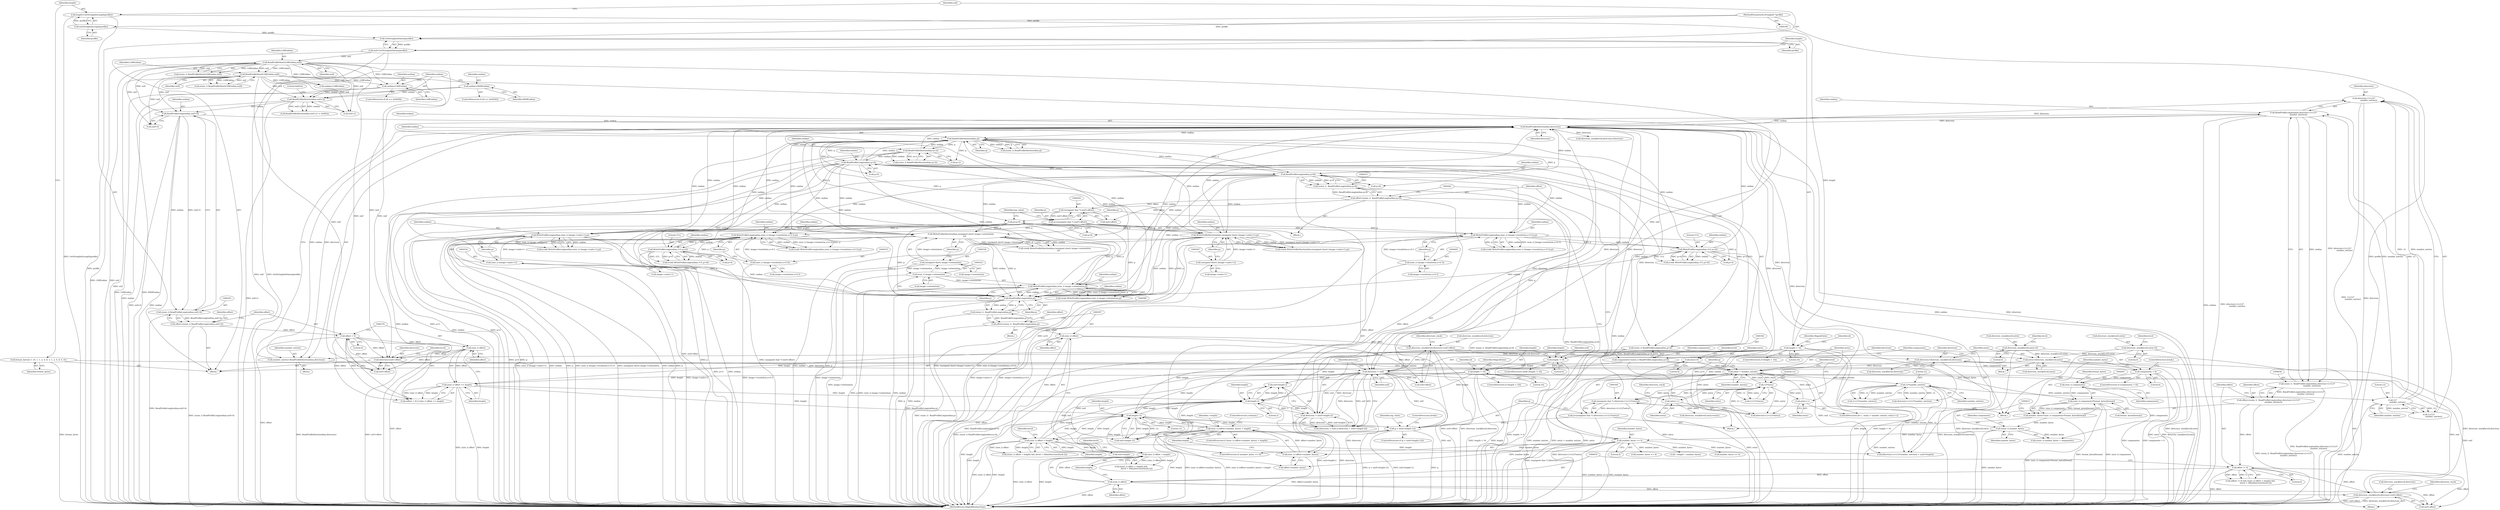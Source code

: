 digraph "0_ImageMagick_d8ab7f046587f2e9f734b687ba7e6e10147c294b_3@pointer" {
"1000661" [label="(Call,directory+2+(12*\n                number_entries))"];
"1000330" [label="(Call,ReadProfileShort(endian,directory))"];
"1000393" [label="(Call,ReadProfileLong(endian,q+4))"];
"1000377" [label="(Call,ReadProfileShort(endian,q+2))"];
"1000370" [label="(Call,ReadProfileShort(endian,q))"];
"1000506" [label="(Call,WriteProfileLong(endian,1UL,p+4))"];
"1000492" [label="(Call,WriteProfileLong(endian,(size_t) (image->resolution.y+0.5),p))"];
"1000434" [label="(Call,ReadProfileLong(endian,q+8))"];
"1000494" [label="(Call,(size_t) (image->resolution.y+0.5))"];
"1000423" [label="(Call,p=q+8)"];
"1000453" [label="(Call,p=(unsigned char *) (exif+offset))"];
"1000455" [label="(Call,(unsigned char *) (exif+offset))"];
"1000430" [label="(Call,offset=(ssize_t)  ReadProfileLong(endian,q+8))"];
"1000432" [label="(Call,(ssize_t)  ReadProfileLong(endian,q+8))"];
"1000564" [label="(Call,WriteProfileShort(endian,(unsigned short) (image->units+1),p))"];
"1000566" [label="(Call,(unsigned short) (image->units+1))"];
"1000533" [label="(Call,WriteProfileShort(endian,(unsigned short) image->orientation,\n            p))"];
"1000535" [label="(Call,(unsigned short) image->orientation)"];
"1000524" [label="(Call,(size_t) image->orientation)"];
"1000522" [label="(Call,WriteProfileLong(endian,(size_t) image->orientation,p))"];
"1000551" [label="(Call,WriteProfileLong(endian,(size_t) (image->units+1),p))"];
"1000553" [label="(Call,(size_t) (image->units+1))"];
"1000481" [label="(Call,WriteProfileLong(endian,1UL,p+4))"];
"1000467" [label="(Call,WriteProfileLong(endian,(size_t) (image->resolution.x+0.5),p))"];
"1000469" [label="(Call,(size_t) (image->resolution.x+0.5))"];
"1000358" [label="(Call,q > (exif+length-12))"];
"1000346" [label="(Call,q=(unsigned char *) (directory+2+(12*entry)))"];
"1000348" [label="(Call,(unsigned char *) (directory+2+(12*entry)))"];
"1000354" [label="(Call,12*entry)"];
"1000334" [label="(Call,entry < number_entries)"];
"1000289" [label="(Call,entry=0)"];
"1000337" [label="(Call,entry++)"];
"1000308" [label="(Call,entry=directory_stack[level].entry)"];
"1000694" [label="(Call,directory_stack[level].entry=0)"];
"1000633" [label="(Call,directory_stack[level].entry=0)"];
"1000613" [label="(Call,entry++)"];
"1000328" [label="(Call,number_entries=ReadProfileShort(endian,directory))"];
"1000317" [label="(Call,directory < exif)"];
"1000281" [label="(Call,directory=exif+offset)"];
"1000226" [label="(Call,ReadProfileShort(LSBEndian,exif))"];
"1000144" [label="(Call,ReadProfileShort(LSBEndian,exif))"];
"1000130" [label="(Call,exif=GetStringInfoDatum(profile))"];
"1000132" [label="(Call,GetStringInfoDatum(profile))"];
"1000128" [label="(Call,GetStringInfoLength(profile))"];
"1000110" [label="(MethodParameterIn,StringInfo *profile)"];
"1000275" [label="(Call,(size_t) offset)"];
"1000271" [label="(Call,offset < 0)"];
"1000260" [label="(Call,offset=(ssize_t) ReadProfileLong(endian,exif+4))"];
"1000262" [label="(Call,(ssize_t) ReadProfileLong(endian,exif+4))"];
"1000264" [label="(Call,ReadProfileLong(endian,exif+4))"];
"1000252" [label="(Call,ReadProfileShort(endian,exif+2))"];
"1000236" [label="(Call,endian=LSBEndian)"];
"1000244" [label="(Call,endian=MSBEndian)"];
"1000301" [label="(Call,directory=directory_stack[level].directory)"];
"1000624" [label="(Call,directory_stack[level].directory=exif+offset)"];
"1000596" [label="(Call,(size_t) offset)"];
"1000586" [label="(Call,offset=(ssize_t)  ReadProfileLong(endian,p))"];
"1000588" [label="(Call,(ssize_t)  ReadProfileLong(endian,p))"];
"1000590" [label="(Call,ReadProfileLong(endian,p))"];
"1000685" [label="(Call,directory_stack[level].directory=exif+offset)"];
"1000675" [label="(Call,(size_t) offset)"];
"1000670" [label="(Call,offset != 0)"];
"1000655" [label="(Call,offset=(ssize_t)  ReadProfileLong(endian,directory+2+(12*\n                number_entries)))"];
"1000657" [label="(Call,(ssize_t)  ReadProfileLong(endian,directory+2+(12*\n                number_entries)))"];
"1000659" [label="(Call,ReadProfileLong(endian,directory+2+(12*\n                number_entries)))"];
"1000665" [label="(Call,12*\n                number_entries)"];
"1000648" [label="(Call,12*number_entries)"];
"1000362" [label="(Call,length-12)"];
"1000674" [label="(Call,(size_t) offset < length)"];
"1000595" [label="(Call,(size_t) offset < length)"];
"1000440" [label="(Call,(size_t) (offset+number_bytes) > length)"];
"1000441" [label="(Call,(size_t) (offset+number_bytes))"];
"1000420" [label="(Call,number_bytes <= 4)"];
"1000414" [label="(Call,(ssize_t) number_bytes)"];
"1000403" [label="(Call,number_bytes=(size_t) components*format_bytes[format])"];
"1000405" [label="(Call,(size_t) components*format_bytes[format])"];
"1000406" [label="(Call,(size_t) components)"];
"1000399" [label="(Call,components < 0)"];
"1000389" [label="(Call,components=(ssize_t) ReadProfileLong(endian,q+4))"];
"1000391" [label="(Call,(ssize_t) ReadProfileLong(endian,q+4))"];
"1000122" [label="(Call,format_bytes[] = {0, 1, 1, 2, 4, 8, 1, 1, 2, 4, 8, 4, 8})"];
"1000274" [label="(Call,(size_t) offset >= length)"];
"1000217" [label="(Call,length < 16)"];
"1000157" [label="(Call,length != 0)"];
"1000135" [label="(Call,length < 16)"];
"1000126" [label="(Call,length=GetStringInfoLength(profile))"];
"1000324" [label="(Call,length-2)"];
"1000320" [label="(Call,directory > (exif+length-2))"];
"1000471" [label="(Call,image->resolution.x+0.5)"];
"1000468" [label="(Identifier,endian)"];
"1000339" [label="(Block,)"];
"1000634" [label="(Call,directory_stack[level].entry)"];
"1000246" [label="(Identifier,MSBEndian)"];
"1000142" [label="(Call,(ssize_t) ReadProfileShort(LSBEndian,exif))"];
"1000465" [label="(Call,(void) WriteProfileLong(endian,(size_t) (image->resolution.x+0.5),p))"];
"1000524" [label="(Call,(size_t) image->orientation)"];
"1000296" [label="(Identifier,level)"];
"1000232" [label="(ControlStructure,if (id == 0x4949))"];
"1000332" [label="(Identifier,directory)"];
"1000553" [label="(Call,(size_t) (image->units+1))"];
"1000257" [label="(Literal,0x002a)"];
"1000439" [label="(ControlStructure,if ((size_t) (offset+number_bytes) > length))"];
"1000298" [label="(Block,)"];
"1000334" [label="(Call,entry < number_entries)"];
"1000331" [label="(Identifier,endian)"];
"1000127" [label="(Identifier,length)"];
"1000630" [label="(Call,exif+offset)"];
"1000145" [label="(Identifier,LSBEndian)"];
"1000358" [label="(Call,q > (exif+length-12))"];
"1000555" [label="(Call,image->units+1)"];
"1000252" [label="(Call,ReadProfileShort(endian,exif+2))"];
"1000157" [label="(Call,length != 0)"];
"1000262" [label="(Call,(ssize_t) ReadProfileLong(endian,exif+4))"];
"1000354" [label="(Call,12*entry)"];
"1000646" [label="(Call,2+(12*number_entries))"];
"1000644" [label="(Call,directory+2+(12*number_entries))"];
"1000594" [label="(Call,((size_t) offset < length) && (level < (MaxDirectoryStack-2)))"];
"1000648" [label="(Call,12*number_entries)"];
"1000126" [label="(Call,length=GetStringInfoLength(profile))"];
"1000375" [label="(Call,(ssize_t) ReadProfileShort(endian,q+2))"];
"1000417" [label="(Identifier,components)"];
"1000663" [label="(Call,2+(12*\n                number_entries))"];
"1000409" [label="(Call,format_bytes[format])"];
"1000367" [label="(Identifier,tag_value)"];
"1000131" [label="(Identifier,exif)"];
"1000509" [label="(Call,p+4)"];
"1000702" [label="(Identifier,level)"];
"1000672" [label="(Literal,0)"];
"1000389" [label="(Call,components=(ssize_t) ReadProfileLong(endian,q+4))"];
"1000309" [label="(Identifier,entry)"];
"1000492" [label="(Call,WriteProfileLong(endian,(size_t) (image->resolution.y+0.5),p))"];
"1000360" [label="(Call,exif+length-12)"];
"1000504" [label="(Call,(void) WriteProfileLong(endian,1UL,p+4))"];
"1000129" [label="(Identifier,profile)"];
"1000282" [label="(Identifier,directory)"];
"1000363" [label="(Identifier,length)"];
"1000422" [label="(Literal,4)"];
"1000245" [label="(Identifier,endian)"];
"1000534" [label="(Identifier,endian)"];
"1000599" [label="(Identifier,length)"];
"1000139" [label="(Identifier,MagickFalse)"];
"1000455" [label="(Call,(unsigned char *) (exif+offset))"];
"1000390" [label="(Identifier,components)"];
"1000224" [label="(Call,(ssize_t) ReadProfileShort(LSBEndian,exif))"];
"1000429" [label="(Block,)"];
"1000461" [label="(Identifier,tag_value)"];
"1000529" [label="(Identifier,p)"];
"1000686" [label="(Call,directory_stack[level].directory)"];
"1000666" [label="(Literal,12)"];
"1000271" [label="(Call,offset < 0)"];
"1000614" [label="(Identifier,entry)"];
"1000446" [label="(Identifier,length)"];
"1000122" [label="(Call,format_bytes[] = {0, 1, 1, 2, 4, 8, 1, 1, 2, 4, 8, 4, 8})"];
"1000691" [label="(Call,exif+offset)"];
"1000156" [label="(ControlStructure,while (length != 0))"];
"1000454" [label="(Identifier,p)"];
"1000598" [label="(Identifier,offset)"];
"1000377" [label="(Call,ReadProfileShort(endian,q+2))"];
"1000141" [label="(Identifier,id)"];
"1000591" [label="(Identifier,endian)"];
"1000326" [label="(Literal,2)"];
"1000136" [label="(Identifier,length)"];
"1000669" [label="(Call,(offset != 0) && ((size_t) offset < length) &&\n                  (level < (MaxDirectoryStack-2)))"];
"1000483" [label="(Literal,1UL)"];
"1000493" [label="(Identifier,endian)"];
"1000503" [label="(Identifier,p)"];
"1000335" [label="(Identifier,entry)"];
"1000639" [label="(Literal,0)"];
"1000595" [label="(Call,(size_t) offset < length)"];
"1000657" [label="(Call,(ssize_t)  ReadProfileLong(endian,directory+2+(12*\n                number_entries)))"];
"1000566" [label="(Call,(unsigned short) (image->units+1))"];
"1000535" [label="(Call,(unsigned short) image->orientation)"];
"1000402" [label="(ControlStructure,break;)"];
"1000643" [label="(Call,(directory+2+(12*number_entries)) > (exif+length))"];
"1000223" [label="(Identifier,id)"];
"1000291" [label="(Literal,0)"];
"1000400" [label="(Identifier,components)"];
"1000588" [label="(Call,(ssize_t)  ReadProfileLong(endian,p))"];
"1000424" [label="(Identifier,p)"];
"1000506" [label="(Call,WriteProfileLong(endian,1UL,p+4))"];
"1000404" [label="(Identifier,number_bytes)"];
"1000660" [label="(Identifier,endian)"];
"1000111" [label="(Block,)"];
"1000440" [label="(Call,(size_t) (offset+number_bytes) > length)"];
"1000680" [label="(Identifier,level)"];
"1000586" [label="(Call,offset=(ssize_t)  ReadProfileLong(endian,p))"];
"1000484" [label="(Call,p+4)"];
"1000709" [label="(MethodReturn,MagickBooleanType)"];
"1000359" [label="(Identifier,q)"];
"1000362" [label="(Call,length-12)"];
"1000481" [label="(Call,WriteProfileLong(endian,1UL,p+4))"];
"1000277" [label="(Identifier,offset)"];
"1000395" [label="(Call,q+4)"];
"1000482" [label="(Identifier,endian)"];
"1000287" [label="(Identifier,level)"];
"1000508" [label="(Literal,1UL)"];
"1000651" [label="(Call,exif+length)"];
"1000260" [label="(Call,offset=(ssize_t) ReadProfileLong(endian,exif+4))"];
"1000244" [label="(Call,endian=MSBEndian)"];
"1000673" [label="(Call,((size_t) offset < length) &&\n                  (level < (MaxDirectoryStack-2)))"];
"1000251" [label="(Call,ReadProfileShort(endian,exif+2) != 0x002a)"];
"1000237" [label="(Identifier,endian)"];
"1000665" [label="(Call,12*\n                number_entries)"];
"1000684" [label="(Block,)"];
"1000549" [label="(Call,(void) WriteProfileLong(endian,(size_t) (image->units+1),p))"];
"1000221" [label="(Identifier,MagickFalse)"];
"1000144" [label="(Call,ReadProfileShort(LSBEndian,exif))"];
"1000135" [label="(Call,length < 16)"];
"1000522" [label="(Call,WriteProfileLong(endian,(size_t) image->orientation,p))"];
"1000447" [label="(ControlStructure,continue;)"];
"1000273" [label="(Literal,0)"];
"1000336" [label="(Identifier,number_entries)"];
"1000346" [label="(Call,q=(unsigned char *) (directory+2+(12*entry)))"];
"1000469" [label="(Call,(size_t) (image->resolution.x+0.5))"];
"1000537" [label="(Call,image->orientation)"];
"1000310" [label="(Call,directory_stack[level].entry)"];
"1000434" [label="(Call,ReadProfileLong(endian,q+8))"];
"1000110" [label="(MethodParameterIn,StringInfo *profile)"];
"1000662" [label="(Identifier,directory)"];
"1000453" [label="(Call,p=(unsigned char *) (exif+offset))"];
"1000562" [label="(Call,(void) WriteProfileShort(endian,(unsigned short) (image->units+1),p))"];
"1000217" [label="(Call,length < 16)"];
"1000435" [label="(Identifier,endian)"];
"1000289" [label="(Call,entry=0)"];
"1000320" [label="(Call,directory > (exif+length-2))"];
"1000371" [label="(Identifier,endian)"];
"1000695" [label="(Call,directory_stack[level].entry)"];
"1000303" [label="(Call,directory_stack[level].directory)"];
"1000432" [label="(Call,(ssize_t)  ReadProfileLong(endian,q+8))"];
"1000302" [label="(Identifier,directory)"];
"1000565" [label="(Identifier,endian)"];
"1000226" [label="(Call,ReadProfileShort(LSBEndian,exif))"];
"1000490" [label="(Call,(void) WriteProfileLong(endian,(size_t) (image->resolution.y+0.5),p))"];
"1000290" [label="(Identifier,entry)"];
"1000700" [label="(Literal,0)"];
"1000391" [label="(Call,(ssize_t) ReadProfileLong(endian,q+4))"];
"1000236" [label="(Call,endian=LSBEndian)"];
"1000421" [label="(Identifier,number_bytes)"];
"1000545" [label="(Call,number_bytes == 4)"];
"1000443" [label="(Call,offset+number_bytes)"];
"1000423" [label="(Call,p=q+8)"];
"1000408" [label="(Identifier,components)"];
"1000507" [label="(Identifier,endian)"];
"1000372" [label="(Identifier,q)"];
"1000368" [label="(Call,(ssize_t) ReadProfileShort(endian,q))"];
"1000270" [label="(Call,(offset < 0) || (size_t) offset >= length)"];
"1000540" [label="(Identifier,p)"];
"1000218" [label="(Identifier,length)"];
"1000641" [label="(Identifier,level)"];
"1000328" [label="(Call,number_entries=ReadProfileShort(endian,directory))"];
"1000450" [label="(Identifier,~length)"];
"1000123" [label="(Identifier,format_bytes)"];
"1000523" [label="(Identifier,endian)"];
"1000219" [label="(Literal,16)"];
"1000399" [label="(Call,components < 0)"];
"1000134" [label="(ControlStructure,if (length < 16))"];
"1000564" [label="(Call,WriteProfileShort(endian,(unsigned short) (image->units+1),p))"];
"1000316" [label="(Call,(directory < exif) || (directory > (exif+length-2)))"];
"1000670" [label="(Call,offset != 0)"];
"1000661" [label="(Call,directory+2+(12*\n                number_entries))"];
"1000137" [label="(Literal,16)"];
"1000659" [label="(Call,ReadProfileLong(endian,directory+2+(12*\n                number_entries)))"];
"1000520" [label="(Call,(void) WriteProfileLong(endian,(size_t) image->orientation,p))"];
"1000596" [label="(Call,(size_t) offset)"];
"1000356" [label="(Identifier,entry)"];
"1000347" [label="(Identifier,q)"];
"1000649" [label="(Literal,12)"];
"1000590" [label="(Call,ReadProfileLong(endian,p))"];
"1000229" [label="(Call,endian=LSBEndian)"];
"1000410" [label="(Identifier,format_bytes)"];
"1000568" [label="(Call,image->units+1)"];
"1000301" [label="(Call,directory=directory_stack[level].directory)"];
"1000705" [label="(Identifier,level)"];
"1000636" [label="(Identifier,directory_stack)"];
"1000560" [label="(Identifier,p)"];
"1000674" [label="(Call,(size_t) offset < length)"];
"1000398" [label="(ControlStructure,if (components < 0))"];
"1000401" [label="(Literal,0)"];
"1000656" [label="(Identifier,offset)"];
"1000675" [label="(Call,(size_t) offset)"];
"1000146" [label="(Identifier,exif)"];
"1000357" [label="(ControlStructure,if (q > (exif+length-12)))"];
"1000165" [label="(Identifier,exif)"];
"1000254" [label="(Call,exif+2)"];
"1000479" [label="(Call,(void) WriteProfileLong(endian,1UL,p+4))"];
"1000533" [label="(Call,WriteProfileShort(endian,(unsigned short) image->orientation,\n            p))"];
"1000350" [label="(Call,directory+2+(12*entry))"];
"1000431" [label="(Identifier,offset)"];
"1000333" [label="(ControlStructure,for ( ; entry < number_entries; entry++))"];
"1000394" [label="(Identifier,endian)"];
"1000650" [label="(Identifier,number_entries)"];
"1000587" [label="(Identifier,offset)"];
"1000414" [label="(Call,(ssize_t) number_bytes)"];
"1000317" [label="(Call,directory < exif)"];
"1000697" [label="(Identifier,directory_stack)"];
"1000321" [label="(Identifier,directory)"];
"1000330" [label="(Call,ReadProfileShort(endian,directory))"];
"1000606" [label="(Call,directory_stack[level].directory=directory)"];
"1000238" [label="(Identifier,LSBEndian)"];
"1000419" [label="(ControlStructure,if (number_bytes <= 4))"];
"1000430" [label="(Call,offset=(ssize_t)  ReadProfileLong(endian,q+8))"];
"1000494" [label="(Call,(size_t) (image->resolution.y+0.5))"];
"1000365" [label="(ControlStructure,break;)"];
"1000378" [label="(Identifier,endian)"];
"1000275" [label="(Call,(size_t) offset)"];
"1000329" [label="(Identifier,number_entries)"];
"1000678" [label="(Identifier,length)"];
"1000601" [label="(Identifier,level)"];
"1000552" [label="(Identifier,endian)"];
"1000496" [label="(Call,image->resolution.y+0.5)"];
"1000526" [label="(Call,image->orientation)"];
"1000405" [label="(Call,(size_t) components*format_bytes[format])"];
"1000671" [label="(Identifier,offset)"];
"1000592" [label="(Identifier,p)"];
"1000352" [label="(Call,2+(12*entry))"];
"1000283" [label="(Call,exif+offset)"];
"1000264" [label="(Call,ReadProfileLong(endian,exif+4))"];
"1000348" [label="(Call,(unsigned char *) (directory+2+(12*entry)))"];
"1000457" [label="(Call,exif+offset)"];
"1000624" [label="(Call,directory_stack[level].directory=exif+offset)"];
"1000278" [label="(Identifier,length)"];
"1000216" [label="(ControlStructure,if (length < 16))"];
"1000449" [label="(Call,~length < number_bytes)"];
"1000355" [label="(Literal,12)"];
"1000318" [label="(Identifier,directory)"];
"1000130" [label="(Call,exif=GetStringInfoDatum(profile))"];
"1000585" [label="(Block,)"];
"1000158" [label="(Identifier,length)"];
"1000319" [label="(Identifier,exif)"];
"1000667" [label="(Identifier,number_entries)"];
"1000240" [label="(ControlStructure,if (id == 0x4D4D))"];
"1000324" [label="(Call,length-2)"];
"1000133" [label="(Identifier,profile)"];
"1000159" [label="(Literal,0)"];
"1000613" [label="(Call,entry++)"];
"1000605" [label="(Block,)"];
"1000416" [label="(Identifier,number_bytes)"];
"1000325" [label="(Identifier,length)"];
"1000379" [label="(Call,q+2)"];
"1000441" [label="(Call,(size_t) (offset+number_bytes))"];
"1000625" [label="(Call,directory_stack[level].directory)"];
"1000132" [label="(Call,GetStringInfoDatum(profile))"];
"1000655" [label="(Call,offset=(ssize_t)  ReadProfileLong(endian,directory+2+(12*\n                number_entries)))"];
"1000467" [label="(Call,WriteProfileLong(endian,(size_t) (image->resolution.x+0.5),p))"];
"1000573" [label="(Identifier,p)"];
"1000478" [label="(Identifier,p)"];
"1000633" [label="(Call,directory_stack[level].entry=0)"];
"1000322" [label="(Call,exif+length-2)"];
"1000685" [label="(Call,directory_stack[level].directory=exif+offset)"];
"1000338" [label="(Identifier,entry)"];
"1000406" [label="(Call,(size_t) components)"];
"1000531" [label="(Call,(void) WriteProfileShort(endian,(unsigned short) image->orientation,\n            p))"];
"1000265" [label="(Identifier,endian)"];
"1000274" [label="(Call,(size_t) offset >= length)"];
"1000227" [label="(Identifier,LSBEndian)"];
"1000337" [label="(Call,entry++)"];
"1000551" [label="(Call,WriteProfileLong(endian,(size_t) (image->units+1),p))"];
"1000293" [label="(Block,)"];
"1000615" [label="(Call,directory_stack[level].entry=entry)"];
"1000228" [label="(Identifier,exif)"];
"1000308" [label="(Call,entry=directory_stack[level].entry)"];
"1000677" [label="(Identifier,offset)"];
"1000128" [label="(Call,GetStringInfoLength(profile))"];
"1000364" [label="(Literal,12)"];
"1000253" [label="(Identifier,endian)"];
"1000413" [label="(Call,(ssize_t) number_bytes < components)"];
"1000694" [label="(Call,directory_stack[level].entry=0)"];
"1000261" [label="(Identifier,offset)"];
"1000516" [label="(Call,number_bytes == 4)"];
"1000272" [label="(Identifier,offset)"];
"1000618" [label="(Identifier,directory_stack)"];
"1000425" [label="(Call,q+8)"];
"1000393" [label="(Call,ReadProfileLong(endian,q+4))"];
"1000266" [label="(Call,exif+4)"];
"1000403" [label="(Call,number_bytes=(size_t) components*format_bytes[format])"];
"1000420" [label="(Call,number_bytes <= 4)"];
"1000436" [label="(Call,q+8)"];
"1000370" [label="(Call,ReadProfileShort(endian,q))"];
"1000281" [label="(Call,directory=exif+offset)"];
"1000661" -> "1000659"  [label="AST: "];
"1000661" -> "1000663"  [label="CFG: "];
"1000662" -> "1000661"  [label="AST: "];
"1000663" -> "1000661"  [label="AST: "];
"1000659" -> "1000661"  [label="CFG: "];
"1000661" -> "1000709"  [label="DDG: 2+(12*\n                number_entries)"];
"1000661" -> "1000709"  [label="DDG: directory"];
"1000330" -> "1000661"  [label="DDG: directory"];
"1000665" -> "1000661"  [label="DDG: 12"];
"1000665" -> "1000661"  [label="DDG: number_entries"];
"1000330" -> "1000328"  [label="AST: "];
"1000330" -> "1000332"  [label="CFG: "];
"1000331" -> "1000330"  [label="AST: "];
"1000332" -> "1000330"  [label="AST: "];
"1000328" -> "1000330"  [label="CFG: "];
"1000330" -> "1000709"  [label="DDG: endian"];
"1000330" -> "1000709"  [label="DDG: directory"];
"1000330" -> "1000317"  [label="DDG: directory"];
"1000330" -> "1000328"  [label="DDG: endian"];
"1000330" -> "1000328"  [label="DDG: directory"];
"1000393" -> "1000330"  [label="DDG: endian"];
"1000659" -> "1000330"  [label="DDG: endian"];
"1000506" -> "1000330"  [label="DDG: endian"];
"1000264" -> "1000330"  [label="DDG: endian"];
"1000590" -> "1000330"  [label="DDG: endian"];
"1000564" -> "1000330"  [label="DDG: endian"];
"1000533" -> "1000330"  [label="DDG: endian"];
"1000522" -> "1000330"  [label="DDG: endian"];
"1000551" -> "1000330"  [label="DDG: endian"];
"1000481" -> "1000330"  [label="DDG: endian"];
"1000434" -> "1000330"  [label="DDG: endian"];
"1000377" -> "1000330"  [label="DDG: endian"];
"1000317" -> "1000330"  [label="DDG: directory"];
"1000320" -> "1000330"  [label="DDG: directory"];
"1000330" -> "1000348"  [label="DDG: directory"];
"1000330" -> "1000350"  [label="DDG: directory"];
"1000330" -> "1000370"  [label="DDG: endian"];
"1000330" -> "1000606"  [label="DDG: directory"];
"1000330" -> "1000643"  [label="DDG: directory"];
"1000330" -> "1000644"  [label="DDG: directory"];
"1000330" -> "1000659"  [label="DDG: directory"];
"1000393" -> "1000391"  [label="AST: "];
"1000393" -> "1000395"  [label="CFG: "];
"1000394" -> "1000393"  [label="AST: "];
"1000395" -> "1000393"  [label="AST: "];
"1000391" -> "1000393"  [label="CFG: "];
"1000393" -> "1000709"  [label="DDG: endian"];
"1000393" -> "1000709"  [label="DDG: q+4"];
"1000393" -> "1000370"  [label="DDG: endian"];
"1000393" -> "1000391"  [label="DDG: endian"];
"1000393" -> "1000391"  [label="DDG: q+4"];
"1000377" -> "1000393"  [label="DDG: endian"];
"1000370" -> "1000393"  [label="DDG: q"];
"1000393" -> "1000434"  [label="DDG: endian"];
"1000393" -> "1000467"  [label="DDG: endian"];
"1000393" -> "1000492"  [label="DDG: endian"];
"1000393" -> "1000522"  [label="DDG: endian"];
"1000393" -> "1000533"  [label="DDG: endian"];
"1000393" -> "1000551"  [label="DDG: endian"];
"1000393" -> "1000564"  [label="DDG: endian"];
"1000393" -> "1000590"  [label="DDG: endian"];
"1000377" -> "1000375"  [label="AST: "];
"1000377" -> "1000379"  [label="CFG: "];
"1000378" -> "1000377"  [label="AST: "];
"1000379" -> "1000377"  [label="AST: "];
"1000375" -> "1000377"  [label="CFG: "];
"1000377" -> "1000709"  [label="DDG: q+2"];
"1000377" -> "1000709"  [label="DDG: endian"];
"1000377" -> "1000375"  [label="DDG: endian"];
"1000377" -> "1000375"  [label="DDG: q+2"];
"1000370" -> "1000377"  [label="DDG: endian"];
"1000370" -> "1000377"  [label="DDG: q"];
"1000370" -> "1000368"  [label="AST: "];
"1000370" -> "1000372"  [label="CFG: "];
"1000371" -> "1000370"  [label="AST: "];
"1000372" -> "1000370"  [label="AST: "];
"1000368" -> "1000370"  [label="CFG: "];
"1000370" -> "1000368"  [label="DDG: endian"];
"1000370" -> "1000368"  [label="DDG: q"];
"1000506" -> "1000370"  [label="DDG: endian"];
"1000564" -> "1000370"  [label="DDG: endian"];
"1000533" -> "1000370"  [label="DDG: endian"];
"1000434" -> "1000370"  [label="DDG: endian"];
"1000522" -> "1000370"  [label="DDG: endian"];
"1000551" -> "1000370"  [label="DDG: endian"];
"1000481" -> "1000370"  [label="DDG: endian"];
"1000358" -> "1000370"  [label="DDG: q"];
"1000370" -> "1000379"  [label="DDG: q"];
"1000370" -> "1000395"  [label="DDG: q"];
"1000370" -> "1000423"  [label="DDG: q"];
"1000370" -> "1000425"  [label="DDG: q"];
"1000370" -> "1000434"  [label="DDG: q"];
"1000370" -> "1000436"  [label="DDG: q"];
"1000506" -> "1000504"  [label="AST: "];
"1000506" -> "1000509"  [label="CFG: "];
"1000507" -> "1000506"  [label="AST: "];
"1000508" -> "1000506"  [label="AST: "];
"1000509" -> "1000506"  [label="AST: "];
"1000504" -> "1000506"  [label="CFG: "];
"1000506" -> "1000709"  [label="DDG: p+4"];
"1000506" -> "1000709"  [label="DDG: endian"];
"1000506" -> "1000504"  [label="DDG: endian"];
"1000506" -> "1000504"  [label="DDG: 1UL"];
"1000506" -> "1000504"  [label="DDG: p+4"];
"1000492" -> "1000506"  [label="DDG: endian"];
"1000492" -> "1000506"  [label="DDG: p"];
"1000506" -> "1000590"  [label="DDG: endian"];
"1000492" -> "1000490"  [label="AST: "];
"1000492" -> "1000503"  [label="CFG: "];
"1000493" -> "1000492"  [label="AST: "];
"1000494" -> "1000492"  [label="AST: "];
"1000503" -> "1000492"  [label="AST: "];
"1000490" -> "1000492"  [label="CFG: "];
"1000492" -> "1000709"  [label="DDG: (size_t) (image->resolution.y+0.5)"];
"1000492" -> "1000490"  [label="DDG: endian"];
"1000492" -> "1000490"  [label="DDG: (size_t) (image->resolution.y+0.5)"];
"1000492" -> "1000490"  [label="DDG: p"];
"1000434" -> "1000492"  [label="DDG: endian"];
"1000494" -> "1000492"  [label="DDG: image->resolution.y+0.5"];
"1000423" -> "1000492"  [label="DDG: p"];
"1000453" -> "1000492"  [label="DDG: p"];
"1000492" -> "1000509"  [label="DDG: p"];
"1000492" -> "1000590"  [label="DDG: p"];
"1000434" -> "1000432"  [label="AST: "];
"1000434" -> "1000436"  [label="CFG: "];
"1000435" -> "1000434"  [label="AST: "];
"1000436" -> "1000434"  [label="AST: "];
"1000432" -> "1000434"  [label="CFG: "];
"1000434" -> "1000709"  [label="DDG: q+8"];
"1000434" -> "1000709"  [label="DDG: endian"];
"1000434" -> "1000432"  [label="DDG: endian"];
"1000434" -> "1000432"  [label="DDG: q+8"];
"1000434" -> "1000467"  [label="DDG: endian"];
"1000434" -> "1000522"  [label="DDG: endian"];
"1000434" -> "1000533"  [label="DDG: endian"];
"1000434" -> "1000551"  [label="DDG: endian"];
"1000434" -> "1000564"  [label="DDG: endian"];
"1000434" -> "1000590"  [label="DDG: endian"];
"1000494" -> "1000496"  [label="CFG: "];
"1000495" -> "1000494"  [label="AST: "];
"1000496" -> "1000494"  [label="AST: "];
"1000503" -> "1000494"  [label="CFG: "];
"1000494" -> "1000709"  [label="DDG: image->resolution.y+0.5"];
"1000423" -> "1000419"  [label="AST: "];
"1000423" -> "1000425"  [label="CFG: "];
"1000424" -> "1000423"  [label="AST: "];
"1000425" -> "1000423"  [label="AST: "];
"1000461" -> "1000423"  [label="CFG: "];
"1000423" -> "1000709"  [label="DDG: q+8"];
"1000423" -> "1000709"  [label="DDG: p"];
"1000423" -> "1000467"  [label="DDG: p"];
"1000423" -> "1000522"  [label="DDG: p"];
"1000423" -> "1000533"  [label="DDG: p"];
"1000423" -> "1000551"  [label="DDG: p"];
"1000423" -> "1000564"  [label="DDG: p"];
"1000423" -> "1000590"  [label="DDG: p"];
"1000453" -> "1000429"  [label="AST: "];
"1000453" -> "1000455"  [label="CFG: "];
"1000454" -> "1000453"  [label="AST: "];
"1000455" -> "1000453"  [label="AST: "];
"1000461" -> "1000453"  [label="CFG: "];
"1000453" -> "1000709"  [label="DDG: (unsigned char *) (exif+offset)"];
"1000453" -> "1000709"  [label="DDG: p"];
"1000455" -> "1000453"  [label="DDG: exif+offset"];
"1000453" -> "1000467"  [label="DDG: p"];
"1000453" -> "1000522"  [label="DDG: p"];
"1000453" -> "1000533"  [label="DDG: p"];
"1000453" -> "1000551"  [label="DDG: p"];
"1000453" -> "1000564"  [label="DDG: p"];
"1000453" -> "1000590"  [label="DDG: p"];
"1000455" -> "1000457"  [label="CFG: "];
"1000456" -> "1000455"  [label="AST: "];
"1000457" -> "1000455"  [label="AST: "];
"1000455" -> "1000709"  [label="DDG: exif+offset"];
"1000430" -> "1000455"  [label="DDG: offset"];
"1000430" -> "1000429"  [label="AST: "];
"1000430" -> "1000432"  [label="CFG: "];
"1000431" -> "1000430"  [label="AST: "];
"1000432" -> "1000430"  [label="AST: "];
"1000442" -> "1000430"  [label="CFG: "];
"1000430" -> "1000709"  [label="DDG: (ssize_t)  ReadProfileLong(endian,q+8)"];
"1000432" -> "1000430"  [label="DDG: ReadProfileLong(endian,q+8)"];
"1000430" -> "1000441"  [label="DDG: offset"];
"1000430" -> "1000443"  [label="DDG: offset"];
"1000430" -> "1000457"  [label="DDG: offset"];
"1000433" -> "1000432"  [label="AST: "];
"1000432" -> "1000709"  [label="DDG: ReadProfileLong(endian,q+8)"];
"1000564" -> "1000562"  [label="AST: "];
"1000564" -> "1000573"  [label="CFG: "];
"1000565" -> "1000564"  [label="AST: "];
"1000566" -> "1000564"  [label="AST: "];
"1000573" -> "1000564"  [label="AST: "];
"1000562" -> "1000564"  [label="CFG: "];
"1000564" -> "1000709"  [label="DDG: (unsigned short) (image->units+1)"];
"1000564" -> "1000709"  [label="DDG: endian"];
"1000564" -> "1000709"  [label="DDG: p"];
"1000564" -> "1000562"  [label="DDG: endian"];
"1000564" -> "1000562"  [label="DDG: (unsigned short) (image->units+1)"];
"1000564" -> "1000562"  [label="DDG: p"];
"1000566" -> "1000564"  [label="DDG: image->units+1"];
"1000564" -> "1000590"  [label="DDG: endian"];
"1000564" -> "1000590"  [label="DDG: p"];
"1000566" -> "1000568"  [label="CFG: "];
"1000567" -> "1000566"  [label="AST: "];
"1000568" -> "1000566"  [label="AST: "];
"1000573" -> "1000566"  [label="CFG: "];
"1000566" -> "1000709"  [label="DDG: image->units+1"];
"1000533" -> "1000531"  [label="AST: "];
"1000533" -> "1000540"  [label="CFG: "];
"1000534" -> "1000533"  [label="AST: "];
"1000535" -> "1000533"  [label="AST: "];
"1000540" -> "1000533"  [label="AST: "];
"1000531" -> "1000533"  [label="CFG: "];
"1000533" -> "1000709"  [label="DDG: p"];
"1000533" -> "1000709"  [label="DDG: endian"];
"1000533" -> "1000709"  [label="DDG: (unsigned short) image->orientation"];
"1000533" -> "1000531"  [label="DDG: endian"];
"1000533" -> "1000531"  [label="DDG: (unsigned short) image->orientation"];
"1000533" -> "1000531"  [label="DDG: p"];
"1000535" -> "1000533"  [label="DDG: image->orientation"];
"1000533" -> "1000590"  [label="DDG: endian"];
"1000533" -> "1000590"  [label="DDG: p"];
"1000535" -> "1000537"  [label="CFG: "];
"1000536" -> "1000535"  [label="AST: "];
"1000537" -> "1000535"  [label="AST: "];
"1000540" -> "1000535"  [label="CFG: "];
"1000535" -> "1000709"  [label="DDG: image->orientation"];
"1000535" -> "1000524"  [label="DDG: image->orientation"];
"1000524" -> "1000535"  [label="DDG: image->orientation"];
"1000524" -> "1000522"  [label="AST: "];
"1000524" -> "1000526"  [label="CFG: "];
"1000525" -> "1000524"  [label="AST: "];
"1000526" -> "1000524"  [label="AST: "];
"1000529" -> "1000524"  [label="CFG: "];
"1000524" -> "1000709"  [label="DDG: image->orientation"];
"1000524" -> "1000522"  [label="DDG: image->orientation"];
"1000522" -> "1000520"  [label="AST: "];
"1000522" -> "1000529"  [label="CFG: "];
"1000523" -> "1000522"  [label="AST: "];
"1000529" -> "1000522"  [label="AST: "];
"1000520" -> "1000522"  [label="CFG: "];
"1000522" -> "1000709"  [label="DDG: (size_t) image->orientation"];
"1000522" -> "1000709"  [label="DDG: p"];
"1000522" -> "1000709"  [label="DDG: endian"];
"1000522" -> "1000520"  [label="DDG: endian"];
"1000522" -> "1000520"  [label="DDG: (size_t) image->orientation"];
"1000522" -> "1000520"  [label="DDG: p"];
"1000522" -> "1000590"  [label="DDG: endian"];
"1000522" -> "1000590"  [label="DDG: p"];
"1000551" -> "1000549"  [label="AST: "];
"1000551" -> "1000560"  [label="CFG: "];
"1000552" -> "1000551"  [label="AST: "];
"1000553" -> "1000551"  [label="AST: "];
"1000560" -> "1000551"  [label="AST: "];
"1000549" -> "1000551"  [label="CFG: "];
"1000551" -> "1000709"  [label="DDG: (size_t) (image->units+1)"];
"1000551" -> "1000709"  [label="DDG: p"];
"1000551" -> "1000709"  [label="DDG: endian"];
"1000551" -> "1000549"  [label="DDG: endian"];
"1000551" -> "1000549"  [label="DDG: (size_t) (image->units+1)"];
"1000551" -> "1000549"  [label="DDG: p"];
"1000553" -> "1000551"  [label="DDG: image->units+1"];
"1000551" -> "1000590"  [label="DDG: endian"];
"1000551" -> "1000590"  [label="DDG: p"];
"1000553" -> "1000555"  [label="CFG: "];
"1000554" -> "1000553"  [label="AST: "];
"1000555" -> "1000553"  [label="AST: "];
"1000560" -> "1000553"  [label="CFG: "];
"1000553" -> "1000709"  [label="DDG: image->units+1"];
"1000481" -> "1000479"  [label="AST: "];
"1000481" -> "1000484"  [label="CFG: "];
"1000482" -> "1000481"  [label="AST: "];
"1000483" -> "1000481"  [label="AST: "];
"1000484" -> "1000481"  [label="AST: "];
"1000479" -> "1000481"  [label="CFG: "];
"1000481" -> "1000709"  [label="DDG: p+4"];
"1000481" -> "1000709"  [label="DDG: endian"];
"1000481" -> "1000479"  [label="DDG: endian"];
"1000481" -> "1000479"  [label="DDG: 1UL"];
"1000481" -> "1000479"  [label="DDG: p+4"];
"1000467" -> "1000481"  [label="DDG: endian"];
"1000467" -> "1000481"  [label="DDG: p"];
"1000481" -> "1000590"  [label="DDG: endian"];
"1000467" -> "1000465"  [label="AST: "];
"1000467" -> "1000478"  [label="CFG: "];
"1000468" -> "1000467"  [label="AST: "];
"1000469" -> "1000467"  [label="AST: "];
"1000478" -> "1000467"  [label="AST: "];
"1000465" -> "1000467"  [label="CFG: "];
"1000467" -> "1000709"  [label="DDG: (size_t) (image->resolution.x+0.5)"];
"1000467" -> "1000465"  [label="DDG: endian"];
"1000467" -> "1000465"  [label="DDG: (size_t) (image->resolution.x+0.5)"];
"1000467" -> "1000465"  [label="DDG: p"];
"1000469" -> "1000467"  [label="DDG: image->resolution.x+0.5"];
"1000467" -> "1000484"  [label="DDG: p"];
"1000467" -> "1000590"  [label="DDG: p"];
"1000469" -> "1000471"  [label="CFG: "];
"1000470" -> "1000469"  [label="AST: "];
"1000471" -> "1000469"  [label="AST: "];
"1000478" -> "1000469"  [label="CFG: "];
"1000469" -> "1000709"  [label="DDG: image->resolution.x+0.5"];
"1000358" -> "1000357"  [label="AST: "];
"1000358" -> "1000360"  [label="CFG: "];
"1000359" -> "1000358"  [label="AST: "];
"1000360" -> "1000358"  [label="AST: "];
"1000365" -> "1000358"  [label="CFG: "];
"1000367" -> "1000358"  [label="CFG: "];
"1000358" -> "1000709"  [label="DDG: q > (exif+length-12)"];
"1000358" -> "1000709"  [label="DDG: exif+length-12"];
"1000358" -> "1000709"  [label="DDG: q"];
"1000346" -> "1000358"  [label="DDG: q"];
"1000317" -> "1000358"  [label="DDG: exif"];
"1000362" -> "1000358"  [label="DDG: length"];
"1000362" -> "1000358"  [label="DDG: 12"];
"1000346" -> "1000339"  [label="AST: "];
"1000346" -> "1000348"  [label="CFG: "];
"1000347" -> "1000346"  [label="AST: "];
"1000348" -> "1000346"  [label="AST: "];
"1000359" -> "1000346"  [label="CFG: "];
"1000346" -> "1000709"  [label="DDG: (unsigned char *) (directory+2+(12*entry))"];
"1000348" -> "1000346"  [label="DDG: directory+2+(12*entry)"];
"1000348" -> "1000350"  [label="CFG: "];
"1000349" -> "1000348"  [label="AST: "];
"1000350" -> "1000348"  [label="AST: "];
"1000348" -> "1000709"  [label="DDG: directory+2+(12*entry)"];
"1000354" -> "1000348"  [label="DDG: 12"];
"1000354" -> "1000348"  [label="DDG: entry"];
"1000354" -> "1000352"  [label="AST: "];
"1000354" -> "1000356"  [label="CFG: "];
"1000355" -> "1000354"  [label="AST: "];
"1000356" -> "1000354"  [label="AST: "];
"1000352" -> "1000354"  [label="CFG: "];
"1000354" -> "1000709"  [label="DDG: entry"];
"1000354" -> "1000334"  [label="DDG: entry"];
"1000354" -> "1000337"  [label="DDG: entry"];
"1000354" -> "1000350"  [label="DDG: 12"];
"1000354" -> "1000350"  [label="DDG: entry"];
"1000354" -> "1000352"  [label="DDG: 12"];
"1000354" -> "1000352"  [label="DDG: entry"];
"1000334" -> "1000354"  [label="DDG: entry"];
"1000354" -> "1000613"  [label="DDG: entry"];
"1000334" -> "1000333"  [label="AST: "];
"1000334" -> "1000336"  [label="CFG: "];
"1000335" -> "1000334"  [label="AST: "];
"1000336" -> "1000334"  [label="AST: "];
"1000705" -> "1000334"  [label="CFG: "];
"1000347" -> "1000334"  [label="CFG: "];
"1000334" -> "1000709"  [label="DDG: entry < number_entries"];
"1000334" -> "1000709"  [label="DDG: number_entries"];
"1000334" -> "1000709"  [label="DDG: entry"];
"1000289" -> "1000334"  [label="DDG: entry"];
"1000337" -> "1000334"  [label="DDG: entry"];
"1000308" -> "1000334"  [label="DDG: entry"];
"1000613" -> "1000334"  [label="DDG: entry"];
"1000328" -> "1000334"  [label="DDG: number_entries"];
"1000334" -> "1000648"  [label="DDG: number_entries"];
"1000289" -> "1000111"  [label="AST: "];
"1000289" -> "1000291"  [label="CFG: "];
"1000290" -> "1000289"  [label="AST: "];
"1000291" -> "1000289"  [label="AST: "];
"1000296" -> "1000289"  [label="CFG: "];
"1000289" -> "1000709"  [label="DDG: entry"];
"1000337" -> "1000333"  [label="AST: "];
"1000337" -> "1000338"  [label="CFG: "];
"1000338" -> "1000337"  [label="AST: "];
"1000335" -> "1000337"  [label="CFG: "];
"1000308" -> "1000298"  [label="AST: "];
"1000308" -> "1000310"  [label="CFG: "];
"1000309" -> "1000308"  [label="AST: "];
"1000310" -> "1000308"  [label="AST: "];
"1000318" -> "1000308"  [label="CFG: "];
"1000308" -> "1000709"  [label="DDG: directory_stack[level].entry"];
"1000308" -> "1000709"  [label="DDG: entry"];
"1000694" -> "1000308"  [label="DDG: directory_stack[level].entry"];
"1000633" -> "1000308"  [label="DDG: directory_stack[level].entry"];
"1000694" -> "1000684"  [label="AST: "];
"1000694" -> "1000700"  [label="CFG: "];
"1000695" -> "1000694"  [label="AST: "];
"1000700" -> "1000694"  [label="AST: "];
"1000702" -> "1000694"  [label="CFG: "];
"1000694" -> "1000709"  [label="DDG: directory_stack[level].entry"];
"1000633" -> "1000605"  [label="AST: "];
"1000633" -> "1000639"  [label="CFG: "];
"1000634" -> "1000633"  [label="AST: "];
"1000639" -> "1000633"  [label="AST: "];
"1000641" -> "1000633"  [label="CFG: "];
"1000633" -> "1000709"  [label="DDG: directory_stack[level].entry"];
"1000613" -> "1000605"  [label="AST: "];
"1000613" -> "1000614"  [label="CFG: "];
"1000614" -> "1000613"  [label="AST: "];
"1000618" -> "1000613"  [label="CFG: "];
"1000613" -> "1000615"  [label="DDG: entry"];
"1000328" -> "1000293"  [label="AST: "];
"1000329" -> "1000328"  [label="AST: "];
"1000335" -> "1000328"  [label="CFG: "];
"1000328" -> "1000709"  [label="DDG: ReadProfileShort(endian,directory)"];
"1000317" -> "1000316"  [label="AST: "];
"1000317" -> "1000319"  [label="CFG: "];
"1000318" -> "1000317"  [label="AST: "];
"1000319" -> "1000317"  [label="AST: "];
"1000321" -> "1000317"  [label="CFG: "];
"1000316" -> "1000317"  [label="CFG: "];
"1000317" -> "1000709"  [label="DDG: directory"];
"1000317" -> "1000709"  [label="DDG: exif"];
"1000317" -> "1000316"  [label="DDG: directory"];
"1000317" -> "1000316"  [label="DDG: exif"];
"1000281" -> "1000317"  [label="DDG: directory"];
"1000301" -> "1000317"  [label="DDG: directory"];
"1000226" -> "1000317"  [label="DDG: exif"];
"1000144" -> "1000317"  [label="DDG: exif"];
"1000317" -> "1000320"  [label="DDG: directory"];
"1000317" -> "1000320"  [label="DDG: exif"];
"1000317" -> "1000322"  [label="DDG: exif"];
"1000317" -> "1000360"  [label="DDG: exif"];
"1000317" -> "1000624"  [label="DDG: exif"];
"1000317" -> "1000630"  [label="DDG: exif"];
"1000317" -> "1000643"  [label="DDG: exif"];
"1000317" -> "1000651"  [label="DDG: exif"];
"1000317" -> "1000685"  [label="DDG: exif"];
"1000317" -> "1000691"  [label="DDG: exif"];
"1000281" -> "1000111"  [label="AST: "];
"1000281" -> "1000283"  [label="CFG: "];
"1000282" -> "1000281"  [label="AST: "];
"1000283" -> "1000281"  [label="AST: "];
"1000287" -> "1000281"  [label="CFG: "];
"1000281" -> "1000709"  [label="DDG: exif+offset"];
"1000226" -> "1000281"  [label="DDG: exif"];
"1000144" -> "1000281"  [label="DDG: exif"];
"1000275" -> "1000281"  [label="DDG: offset"];
"1000271" -> "1000281"  [label="DDG: offset"];
"1000226" -> "1000224"  [label="AST: "];
"1000226" -> "1000228"  [label="CFG: "];
"1000227" -> "1000226"  [label="AST: "];
"1000228" -> "1000226"  [label="AST: "];
"1000224" -> "1000226"  [label="CFG: "];
"1000226" -> "1000709"  [label="DDG: exif"];
"1000226" -> "1000224"  [label="DDG: LSBEndian"];
"1000226" -> "1000224"  [label="DDG: exif"];
"1000144" -> "1000226"  [label="DDG: LSBEndian"];
"1000144" -> "1000226"  [label="DDG: exif"];
"1000226" -> "1000229"  [label="DDG: LSBEndian"];
"1000226" -> "1000236"  [label="DDG: LSBEndian"];
"1000226" -> "1000252"  [label="DDG: exif"];
"1000226" -> "1000254"  [label="DDG: exif"];
"1000226" -> "1000264"  [label="DDG: exif"];
"1000226" -> "1000266"  [label="DDG: exif"];
"1000226" -> "1000283"  [label="DDG: exif"];
"1000144" -> "1000142"  [label="AST: "];
"1000144" -> "1000146"  [label="CFG: "];
"1000145" -> "1000144"  [label="AST: "];
"1000146" -> "1000144"  [label="AST: "];
"1000142" -> "1000144"  [label="CFG: "];
"1000144" -> "1000709"  [label="DDG: LSBEndian"];
"1000144" -> "1000709"  [label="DDG: exif"];
"1000144" -> "1000142"  [label="DDG: LSBEndian"];
"1000144" -> "1000142"  [label="DDG: exif"];
"1000130" -> "1000144"  [label="DDG: exif"];
"1000144" -> "1000229"  [label="DDG: LSBEndian"];
"1000144" -> "1000236"  [label="DDG: LSBEndian"];
"1000144" -> "1000252"  [label="DDG: exif"];
"1000144" -> "1000254"  [label="DDG: exif"];
"1000144" -> "1000264"  [label="DDG: exif"];
"1000144" -> "1000266"  [label="DDG: exif"];
"1000144" -> "1000283"  [label="DDG: exif"];
"1000130" -> "1000111"  [label="AST: "];
"1000130" -> "1000132"  [label="CFG: "];
"1000131" -> "1000130"  [label="AST: "];
"1000132" -> "1000130"  [label="AST: "];
"1000136" -> "1000130"  [label="CFG: "];
"1000130" -> "1000709"  [label="DDG: GetStringInfoDatum(profile)"];
"1000130" -> "1000709"  [label="DDG: exif"];
"1000132" -> "1000130"  [label="DDG: profile"];
"1000132" -> "1000133"  [label="CFG: "];
"1000133" -> "1000132"  [label="AST: "];
"1000132" -> "1000709"  [label="DDG: profile"];
"1000128" -> "1000132"  [label="DDG: profile"];
"1000110" -> "1000132"  [label="DDG: profile"];
"1000128" -> "1000126"  [label="AST: "];
"1000128" -> "1000129"  [label="CFG: "];
"1000129" -> "1000128"  [label="AST: "];
"1000126" -> "1000128"  [label="CFG: "];
"1000128" -> "1000126"  [label="DDG: profile"];
"1000110" -> "1000128"  [label="DDG: profile"];
"1000110" -> "1000108"  [label="AST: "];
"1000110" -> "1000709"  [label="DDG: profile"];
"1000275" -> "1000274"  [label="AST: "];
"1000275" -> "1000277"  [label="CFG: "];
"1000276" -> "1000275"  [label="AST: "];
"1000277" -> "1000275"  [label="AST: "];
"1000278" -> "1000275"  [label="CFG: "];
"1000275" -> "1000709"  [label="DDG: offset"];
"1000275" -> "1000274"  [label="DDG: offset"];
"1000271" -> "1000275"  [label="DDG: offset"];
"1000275" -> "1000283"  [label="DDG: offset"];
"1000271" -> "1000270"  [label="AST: "];
"1000271" -> "1000273"  [label="CFG: "];
"1000272" -> "1000271"  [label="AST: "];
"1000273" -> "1000271"  [label="AST: "];
"1000276" -> "1000271"  [label="CFG: "];
"1000270" -> "1000271"  [label="CFG: "];
"1000271" -> "1000709"  [label="DDG: offset"];
"1000271" -> "1000270"  [label="DDG: offset"];
"1000271" -> "1000270"  [label="DDG: 0"];
"1000260" -> "1000271"  [label="DDG: offset"];
"1000271" -> "1000283"  [label="DDG: offset"];
"1000260" -> "1000111"  [label="AST: "];
"1000260" -> "1000262"  [label="CFG: "];
"1000261" -> "1000260"  [label="AST: "];
"1000262" -> "1000260"  [label="AST: "];
"1000272" -> "1000260"  [label="CFG: "];
"1000260" -> "1000709"  [label="DDG: (ssize_t) ReadProfileLong(endian,exif+4)"];
"1000262" -> "1000260"  [label="DDG: ReadProfileLong(endian,exif+4)"];
"1000262" -> "1000264"  [label="CFG: "];
"1000263" -> "1000262"  [label="AST: "];
"1000264" -> "1000262"  [label="AST: "];
"1000262" -> "1000709"  [label="DDG: ReadProfileLong(endian,exif+4)"];
"1000264" -> "1000262"  [label="DDG: endian"];
"1000264" -> "1000262"  [label="DDG: exif+4"];
"1000264" -> "1000266"  [label="CFG: "];
"1000265" -> "1000264"  [label="AST: "];
"1000266" -> "1000264"  [label="AST: "];
"1000264" -> "1000709"  [label="DDG: endian"];
"1000264" -> "1000709"  [label="DDG: exif+4"];
"1000252" -> "1000264"  [label="DDG: endian"];
"1000252" -> "1000251"  [label="AST: "];
"1000252" -> "1000254"  [label="CFG: "];
"1000253" -> "1000252"  [label="AST: "];
"1000254" -> "1000252"  [label="AST: "];
"1000257" -> "1000252"  [label="CFG: "];
"1000252" -> "1000709"  [label="DDG: endian"];
"1000252" -> "1000709"  [label="DDG: exif+2"];
"1000252" -> "1000251"  [label="DDG: endian"];
"1000252" -> "1000251"  [label="DDG: exif+2"];
"1000236" -> "1000252"  [label="DDG: endian"];
"1000244" -> "1000252"  [label="DDG: endian"];
"1000236" -> "1000232"  [label="AST: "];
"1000236" -> "1000238"  [label="CFG: "];
"1000237" -> "1000236"  [label="AST: "];
"1000238" -> "1000236"  [label="AST: "];
"1000253" -> "1000236"  [label="CFG: "];
"1000236" -> "1000709"  [label="DDG: LSBEndian"];
"1000244" -> "1000240"  [label="AST: "];
"1000244" -> "1000246"  [label="CFG: "];
"1000245" -> "1000244"  [label="AST: "];
"1000246" -> "1000244"  [label="AST: "];
"1000253" -> "1000244"  [label="CFG: "];
"1000244" -> "1000709"  [label="DDG: MSBEndian"];
"1000301" -> "1000298"  [label="AST: "];
"1000301" -> "1000303"  [label="CFG: "];
"1000302" -> "1000301"  [label="AST: "];
"1000303" -> "1000301"  [label="AST: "];
"1000309" -> "1000301"  [label="CFG: "];
"1000301" -> "1000709"  [label="DDG: directory_stack[level].directory"];
"1000624" -> "1000301"  [label="DDG: directory_stack[level].directory"];
"1000685" -> "1000301"  [label="DDG: directory_stack[level].directory"];
"1000624" -> "1000605"  [label="AST: "];
"1000624" -> "1000630"  [label="CFG: "];
"1000625" -> "1000624"  [label="AST: "];
"1000630" -> "1000624"  [label="AST: "];
"1000636" -> "1000624"  [label="CFG: "];
"1000624" -> "1000709"  [label="DDG: exif+offset"];
"1000624" -> "1000709"  [label="DDG: directory_stack[level].directory"];
"1000596" -> "1000624"  [label="DDG: offset"];
"1000596" -> "1000595"  [label="AST: "];
"1000596" -> "1000598"  [label="CFG: "];
"1000597" -> "1000596"  [label="AST: "];
"1000598" -> "1000596"  [label="AST: "];
"1000599" -> "1000596"  [label="CFG: "];
"1000596" -> "1000709"  [label="DDG: offset"];
"1000596" -> "1000595"  [label="DDG: offset"];
"1000586" -> "1000596"  [label="DDG: offset"];
"1000596" -> "1000630"  [label="DDG: offset"];
"1000586" -> "1000585"  [label="AST: "];
"1000586" -> "1000588"  [label="CFG: "];
"1000587" -> "1000586"  [label="AST: "];
"1000588" -> "1000586"  [label="AST: "];
"1000597" -> "1000586"  [label="CFG: "];
"1000586" -> "1000709"  [label="DDG: (ssize_t)  ReadProfileLong(endian,p)"];
"1000588" -> "1000586"  [label="DDG: ReadProfileLong(endian,p)"];
"1000588" -> "1000590"  [label="CFG: "];
"1000589" -> "1000588"  [label="AST: "];
"1000590" -> "1000588"  [label="AST: "];
"1000588" -> "1000709"  [label="DDG: ReadProfileLong(endian,p)"];
"1000590" -> "1000588"  [label="DDG: endian"];
"1000590" -> "1000588"  [label="DDG: p"];
"1000590" -> "1000592"  [label="CFG: "];
"1000591" -> "1000590"  [label="AST: "];
"1000592" -> "1000590"  [label="AST: "];
"1000590" -> "1000709"  [label="DDG: p"];
"1000590" -> "1000709"  [label="DDG: endian"];
"1000590" -> "1000659"  [label="DDG: endian"];
"1000685" -> "1000684"  [label="AST: "];
"1000685" -> "1000691"  [label="CFG: "];
"1000686" -> "1000685"  [label="AST: "];
"1000691" -> "1000685"  [label="AST: "];
"1000697" -> "1000685"  [label="CFG: "];
"1000685" -> "1000709"  [label="DDG: directory_stack[level].directory"];
"1000685" -> "1000709"  [label="DDG: exif+offset"];
"1000675" -> "1000685"  [label="DDG: offset"];
"1000670" -> "1000685"  [label="DDG: offset"];
"1000675" -> "1000674"  [label="AST: "];
"1000675" -> "1000677"  [label="CFG: "];
"1000676" -> "1000675"  [label="AST: "];
"1000677" -> "1000675"  [label="AST: "];
"1000678" -> "1000675"  [label="CFG: "];
"1000675" -> "1000709"  [label="DDG: offset"];
"1000675" -> "1000674"  [label="DDG: offset"];
"1000670" -> "1000675"  [label="DDG: offset"];
"1000675" -> "1000691"  [label="DDG: offset"];
"1000670" -> "1000669"  [label="AST: "];
"1000670" -> "1000672"  [label="CFG: "];
"1000671" -> "1000670"  [label="AST: "];
"1000672" -> "1000670"  [label="AST: "];
"1000676" -> "1000670"  [label="CFG: "];
"1000669" -> "1000670"  [label="CFG: "];
"1000670" -> "1000709"  [label="DDG: offset"];
"1000670" -> "1000669"  [label="DDG: offset"];
"1000670" -> "1000669"  [label="DDG: 0"];
"1000655" -> "1000670"  [label="DDG: offset"];
"1000670" -> "1000691"  [label="DDG: offset"];
"1000655" -> "1000605"  [label="AST: "];
"1000655" -> "1000657"  [label="CFG: "];
"1000656" -> "1000655"  [label="AST: "];
"1000657" -> "1000655"  [label="AST: "];
"1000671" -> "1000655"  [label="CFG: "];
"1000655" -> "1000709"  [label="DDG: (ssize_t)  ReadProfileLong(endian,directory+2+(12*\n                number_entries))"];
"1000657" -> "1000655"  [label="DDG: ReadProfileLong(endian,directory+2+(12*\n                number_entries))"];
"1000657" -> "1000659"  [label="CFG: "];
"1000658" -> "1000657"  [label="AST: "];
"1000659" -> "1000657"  [label="AST: "];
"1000657" -> "1000709"  [label="DDG: ReadProfileLong(endian,directory+2+(12*\n                number_entries))"];
"1000659" -> "1000657"  [label="DDG: endian"];
"1000659" -> "1000657"  [label="DDG: directory+2+(12*\n                number_entries)"];
"1000660" -> "1000659"  [label="AST: "];
"1000659" -> "1000709"  [label="DDG: endian"];
"1000659" -> "1000709"  [label="DDG: directory+2+(12*\n                number_entries)"];
"1000665" -> "1000659"  [label="DDG: 12"];
"1000665" -> "1000659"  [label="DDG: number_entries"];
"1000665" -> "1000663"  [label="AST: "];
"1000665" -> "1000667"  [label="CFG: "];
"1000666" -> "1000665"  [label="AST: "];
"1000667" -> "1000665"  [label="AST: "];
"1000663" -> "1000665"  [label="CFG: "];
"1000665" -> "1000709"  [label="DDG: number_entries"];
"1000665" -> "1000663"  [label="DDG: 12"];
"1000665" -> "1000663"  [label="DDG: number_entries"];
"1000648" -> "1000665"  [label="DDG: number_entries"];
"1000648" -> "1000646"  [label="AST: "];
"1000648" -> "1000650"  [label="CFG: "];
"1000649" -> "1000648"  [label="AST: "];
"1000650" -> "1000648"  [label="AST: "];
"1000646" -> "1000648"  [label="CFG: "];
"1000648" -> "1000709"  [label="DDG: number_entries"];
"1000648" -> "1000643"  [label="DDG: 12"];
"1000648" -> "1000643"  [label="DDG: number_entries"];
"1000648" -> "1000644"  [label="DDG: 12"];
"1000648" -> "1000644"  [label="DDG: number_entries"];
"1000648" -> "1000646"  [label="DDG: 12"];
"1000648" -> "1000646"  [label="DDG: number_entries"];
"1000362" -> "1000360"  [label="AST: "];
"1000362" -> "1000364"  [label="CFG: "];
"1000363" -> "1000362"  [label="AST: "];
"1000364" -> "1000362"  [label="AST: "];
"1000360" -> "1000362"  [label="CFG: "];
"1000362" -> "1000709"  [label="DDG: length"];
"1000362" -> "1000324"  [label="DDG: length"];
"1000362" -> "1000360"  [label="DDG: length"];
"1000362" -> "1000360"  [label="DDG: 12"];
"1000674" -> "1000362"  [label="DDG: length"];
"1000595" -> "1000362"  [label="DDG: length"];
"1000274" -> "1000362"  [label="DDG: length"];
"1000324" -> "1000362"  [label="DDG: length"];
"1000135" -> "1000362"  [label="DDG: length"];
"1000440" -> "1000362"  [label="DDG: length"];
"1000217" -> "1000362"  [label="DDG: length"];
"1000362" -> "1000440"  [label="DDG: length"];
"1000362" -> "1000595"  [label="DDG: length"];
"1000674" -> "1000673"  [label="AST: "];
"1000674" -> "1000678"  [label="CFG: "];
"1000678" -> "1000674"  [label="AST: "];
"1000680" -> "1000674"  [label="CFG: "];
"1000673" -> "1000674"  [label="CFG: "];
"1000674" -> "1000709"  [label="DDG: length"];
"1000674" -> "1000709"  [label="DDG: (size_t) offset"];
"1000674" -> "1000324"  [label="DDG: length"];
"1000674" -> "1000673"  [label="DDG: (size_t) offset"];
"1000674" -> "1000673"  [label="DDG: length"];
"1000595" -> "1000674"  [label="DDG: length"];
"1000595" -> "1000594"  [label="AST: "];
"1000595" -> "1000599"  [label="CFG: "];
"1000599" -> "1000595"  [label="AST: "];
"1000601" -> "1000595"  [label="CFG: "];
"1000594" -> "1000595"  [label="CFG: "];
"1000595" -> "1000709"  [label="DDG: length"];
"1000595" -> "1000709"  [label="DDG: (size_t) offset"];
"1000595" -> "1000324"  [label="DDG: length"];
"1000595" -> "1000594"  [label="DDG: (size_t) offset"];
"1000595" -> "1000594"  [label="DDG: length"];
"1000440" -> "1000595"  [label="DDG: length"];
"1000595" -> "1000643"  [label="DDG: length"];
"1000595" -> "1000651"  [label="DDG: length"];
"1000440" -> "1000439"  [label="AST: "];
"1000440" -> "1000446"  [label="CFG: "];
"1000441" -> "1000440"  [label="AST: "];
"1000446" -> "1000440"  [label="AST: "];
"1000447" -> "1000440"  [label="CFG: "];
"1000450" -> "1000440"  [label="CFG: "];
"1000440" -> "1000709"  [label="DDG: (size_t) (offset+number_bytes) > length"];
"1000440" -> "1000709"  [label="DDG: length"];
"1000440" -> "1000709"  [label="DDG: (size_t) (offset+number_bytes)"];
"1000440" -> "1000324"  [label="DDG: length"];
"1000441" -> "1000440"  [label="DDG: offset+number_bytes"];
"1000441" -> "1000443"  [label="CFG: "];
"1000442" -> "1000441"  [label="AST: "];
"1000443" -> "1000441"  [label="AST: "];
"1000446" -> "1000441"  [label="CFG: "];
"1000441" -> "1000709"  [label="DDG: offset+number_bytes"];
"1000420" -> "1000441"  [label="DDG: number_bytes"];
"1000420" -> "1000419"  [label="AST: "];
"1000420" -> "1000422"  [label="CFG: "];
"1000421" -> "1000420"  [label="AST: "];
"1000422" -> "1000420"  [label="AST: "];
"1000424" -> "1000420"  [label="CFG: "];
"1000431" -> "1000420"  [label="CFG: "];
"1000420" -> "1000709"  [label="DDG: number_bytes <= 4"];
"1000420" -> "1000709"  [label="DDG: number_bytes"];
"1000414" -> "1000420"  [label="DDG: number_bytes"];
"1000420" -> "1000443"  [label="DDG: number_bytes"];
"1000420" -> "1000449"  [label="DDG: number_bytes"];
"1000420" -> "1000516"  [label="DDG: number_bytes"];
"1000420" -> "1000545"  [label="DDG: number_bytes"];
"1000414" -> "1000413"  [label="AST: "];
"1000414" -> "1000416"  [label="CFG: "];
"1000415" -> "1000414"  [label="AST: "];
"1000416" -> "1000414"  [label="AST: "];
"1000417" -> "1000414"  [label="CFG: "];
"1000414" -> "1000709"  [label="DDG: number_bytes"];
"1000414" -> "1000413"  [label="DDG: number_bytes"];
"1000403" -> "1000414"  [label="DDG: number_bytes"];
"1000403" -> "1000339"  [label="AST: "];
"1000403" -> "1000405"  [label="CFG: "];
"1000404" -> "1000403"  [label="AST: "];
"1000405" -> "1000403"  [label="AST: "];
"1000415" -> "1000403"  [label="CFG: "];
"1000403" -> "1000709"  [label="DDG: (size_t) components*format_bytes[format]"];
"1000405" -> "1000403"  [label="DDG: (size_t) components"];
"1000405" -> "1000403"  [label="DDG: format_bytes[format]"];
"1000405" -> "1000409"  [label="CFG: "];
"1000406" -> "1000405"  [label="AST: "];
"1000409" -> "1000405"  [label="AST: "];
"1000405" -> "1000709"  [label="DDG: format_bytes[format]"];
"1000405" -> "1000709"  [label="DDG: (size_t) components"];
"1000406" -> "1000405"  [label="DDG: components"];
"1000122" -> "1000405"  [label="DDG: format_bytes"];
"1000406" -> "1000408"  [label="CFG: "];
"1000407" -> "1000406"  [label="AST: "];
"1000408" -> "1000406"  [label="AST: "];
"1000410" -> "1000406"  [label="CFG: "];
"1000399" -> "1000406"  [label="DDG: components"];
"1000406" -> "1000413"  [label="DDG: components"];
"1000399" -> "1000398"  [label="AST: "];
"1000399" -> "1000401"  [label="CFG: "];
"1000400" -> "1000399"  [label="AST: "];
"1000401" -> "1000399"  [label="AST: "];
"1000402" -> "1000399"  [label="CFG: "];
"1000404" -> "1000399"  [label="CFG: "];
"1000399" -> "1000709"  [label="DDG: components"];
"1000399" -> "1000709"  [label="DDG: components < 0"];
"1000389" -> "1000399"  [label="DDG: components"];
"1000389" -> "1000339"  [label="AST: "];
"1000389" -> "1000391"  [label="CFG: "];
"1000390" -> "1000389"  [label="AST: "];
"1000391" -> "1000389"  [label="AST: "];
"1000400" -> "1000389"  [label="CFG: "];
"1000389" -> "1000709"  [label="DDG: (ssize_t) ReadProfileLong(endian,q+4)"];
"1000391" -> "1000389"  [label="DDG: ReadProfileLong(endian,q+4)"];
"1000392" -> "1000391"  [label="AST: "];
"1000391" -> "1000709"  [label="DDG: ReadProfileLong(endian,q+4)"];
"1000122" -> "1000111"  [label="AST: "];
"1000122" -> "1000123"  [label="CFG: "];
"1000123" -> "1000122"  [label="AST: "];
"1000127" -> "1000122"  [label="CFG: "];
"1000122" -> "1000709"  [label="DDG: format_bytes"];
"1000274" -> "1000270"  [label="AST: "];
"1000274" -> "1000278"  [label="CFG: "];
"1000278" -> "1000274"  [label="AST: "];
"1000270" -> "1000274"  [label="CFG: "];
"1000274" -> "1000709"  [label="DDG: (size_t) offset"];
"1000274" -> "1000709"  [label="DDG: length"];
"1000274" -> "1000270"  [label="DDG: (size_t) offset"];
"1000274" -> "1000270"  [label="DDG: length"];
"1000217" -> "1000274"  [label="DDG: length"];
"1000135" -> "1000274"  [label="DDG: length"];
"1000274" -> "1000324"  [label="DDG: length"];
"1000217" -> "1000216"  [label="AST: "];
"1000217" -> "1000219"  [label="CFG: "];
"1000218" -> "1000217"  [label="AST: "];
"1000219" -> "1000217"  [label="AST: "];
"1000221" -> "1000217"  [label="CFG: "];
"1000223" -> "1000217"  [label="CFG: "];
"1000217" -> "1000709"  [label="DDG: length < 16"];
"1000217" -> "1000709"  [label="DDG: length"];
"1000157" -> "1000217"  [label="DDG: length"];
"1000217" -> "1000324"  [label="DDG: length"];
"1000157" -> "1000156"  [label="AST: "];
"1000157" -> "1000159"  [label="CFG: "];
"1000158" -> "1000157"  [label="AST: "];
"1000159" -> "1000157"  [label="AST: "];
"1000165" -> "1000157"  [label="CFG: "];
"1000218" -> "1000157"  [label="CFG: "];
"1000157" -> "1000709"  [label="DDG: length != 0"];
"1000135" -> "1000157"  [label="DDG: length"];
"1000135" -> "1000134"  [label="AST: "];
"1000135" -> "1000137"  [label="CFG: "];
"1000136" -> "1000135"  [label="AST: "];
"1000137" -> "1000135"  [label="AST: "];
"1000139" -> "1000135"  [label="CFG: "];
"1000141" -> "1000135"  [label="CFG: "];
"1000135" -> "1000709"  [label="DDG: length < 16"];
"1000135" -> "1000709"  [label="DDG: length"];
"1000126" -> "1000135"  [label="DDG: length"];
"1000135" -> "1000324"  [label="DDG: length"];
"1000126" -> "1000111"  [label="AST: "];
"1000127" -> "1000126"  [label="AST: "];
"1000131" -> "1000126"  [label="CFG: "];
"1000126" -> "1000709"  [label="DDG: GetStringInfoLength(profile)"];
"1000324" -> "1000322"  [label="AST: "];
"1000324" -> "1000326"  [label="CFG: "];
"1000325" -> "1000324"  [label="AST: "];
"1000326" -> "1000324"  [label="AST: "];
"1000322" -> "1000324"  [label="CFG: "];
"1000324" -> "1000709"  [label="DDG: length"];
"1000324" -> "1000320"  [label="DDG: length"];
"1000324" -> "1000320"  [label="DDG: 2"];
"1000324" -> "1000322"  [label="DDG: length"];
"1000324" -> "1000322"  [label="DDG: 2"];
"1000320" -> "1000316"  [label="AST: "];
"1000320" -> "1000322"  [label="CFG: "];
"1000321" -> "1000320"  [label="AST: "];
"1000322" -> "1000320"  [label="AST: "];
"1000316" -> "1000320"  [label="CFG: "];
"1000320" -> "1000709"  [label="DDG: exif+length-2"];
"1000320" -> "1000709"  [label="DDG: directory"];
"1000320" -> "1000316"  [label="DDG: directory"];
"1000320" -> "1000316"  [label="DDG: exif+length-2"];
}
